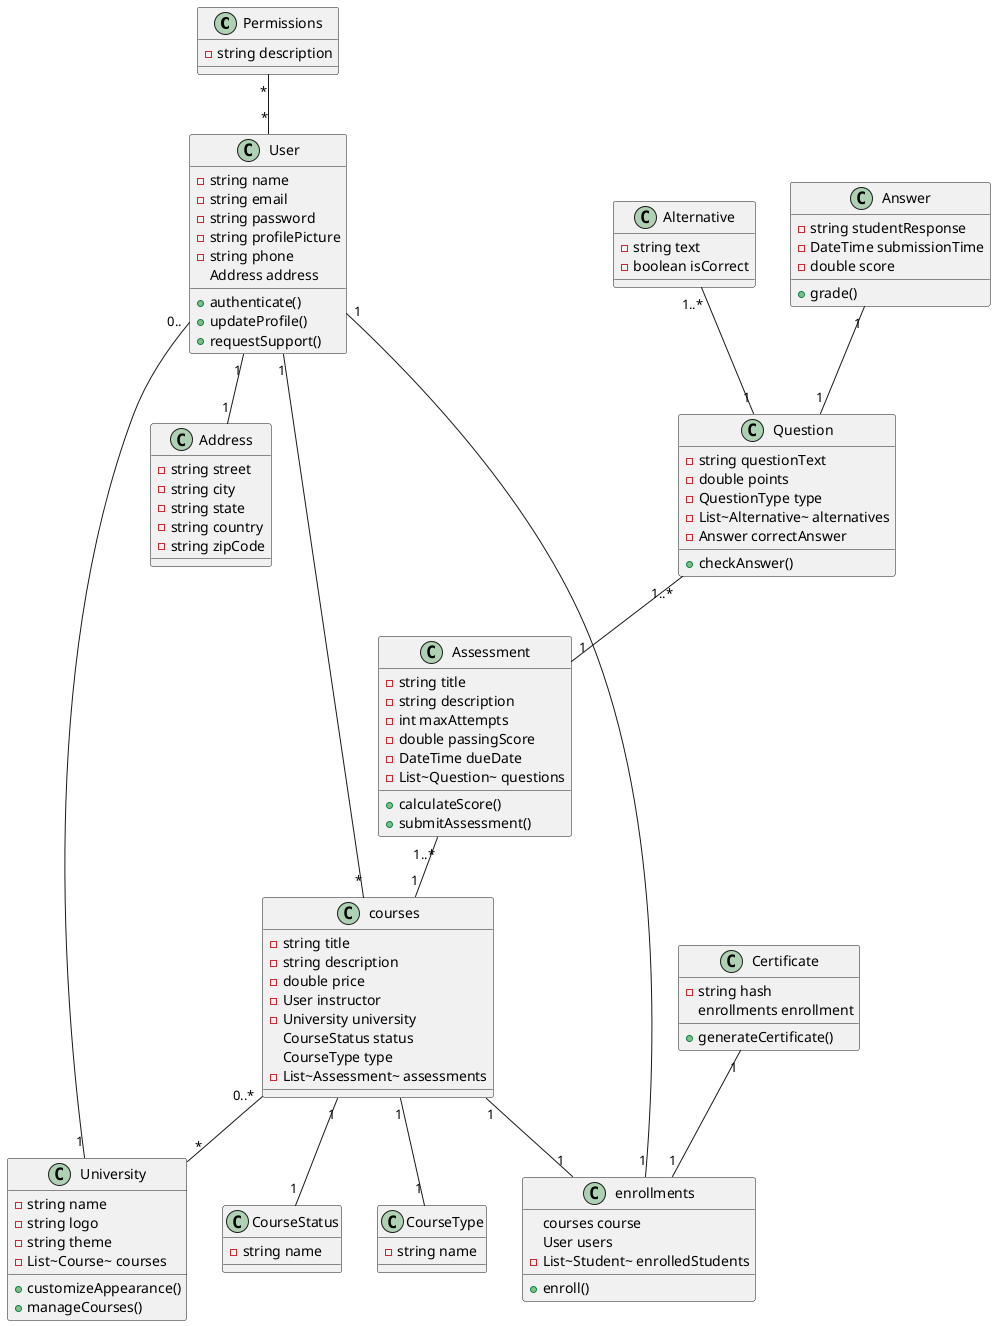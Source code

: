 @startuml
class Permissions {
    -string description
}

class Address {
    -string street
    -string city
    -string state
    -string country
    -string zipCode
}

class User {
    -string name
    -string email
    -string password
    -string profilePicture
    -string phone
    Address address
    +authenticate()
    +updateProfile()
    +requestSupport()
}

class University {
    -string name
    -string logo
    -string theme
    -List~Course~ courses
    +customizeAppearance()
    +manageCourses()
}

class courses {
    -string title
    -string description
    -double price
    -User instructor
    -University university
    CourseStatus status
    CourseType type
    -List~Assessment~ assessments
}

class enrollments {
    courses course
    User users
    -List~Student~ enrolledStudents
    +enroll()
}

class CourseType {
    -string name
}

class CourseStatus {
    -string name
}

class Certificate {
    -string hash
    enrollments enrollment
    +generateCertificate()
}

class Assessment {
    -string title
    -string description
    -int maxAttempts
    -double passingScore
    -DateTime dueDate
    -List~Question~ questions
    +calculateScore()
    +submitAssessment()
}

class Question {
    -string questionText
    -double points
    -QuestionType type
    -List~Alternative~ alternatives
    -Answer correctAnswer
    +checkAnswer()
}

class Alternative {
    -string text
    -boolean isCorrect
}

class Answer {
    -string studentResponse
    -DateTime submissionTime
    -double score
    +grade()
}

Permissions "*" -- "*" User
User "1" ---- "*" courses
User "1" -- "1" enrollments
courses "1" -- "1" enrollments
User "1" -- "1" Address
University "1" -- "0.." User
courses "0..*" -- "*" University
courses "1" -- "1" CourseType
courses "1" -- "1" CourseStatus
Certificate "1" -- "1" enrollments
Assessment "1..*" -- "1" courses
Question "1..*" -- "1" Assessment
Alternative "1..*" -- "1" Question
Answer "1" -- "1" Question
@enduml